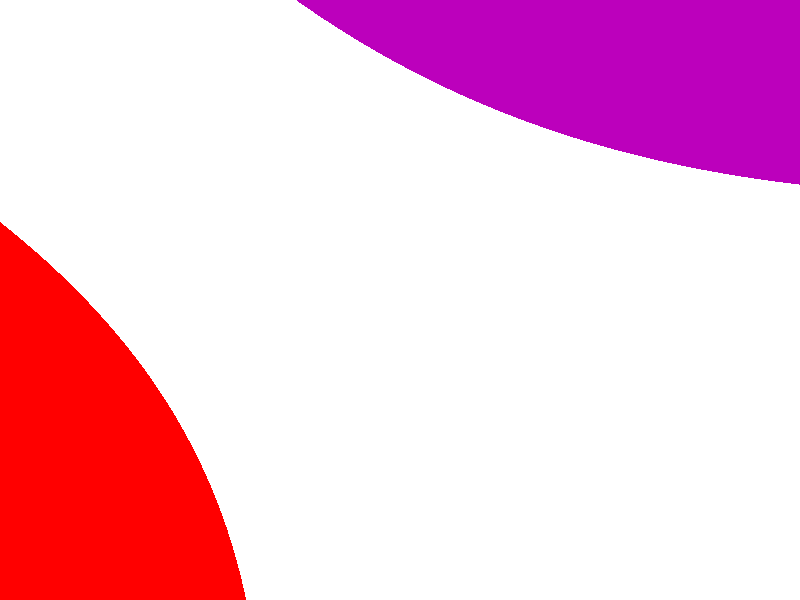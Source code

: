 #version 3.7;
global_settings{assumed_gamma 1.0}
camera{perspective location <0.0, 0.0, 0.0> right <1.0, 0.0, 0.0> up <0.0, 1.0, 0.0> direction <0.0, 0.0, 1.0> sky <0.0, 1.0, 0.0> look_at <0.0, 0.0, -1.0>}
light_source{<0.0, 0.0, 0.0> rgb<1.0,1.0,1.0>}
background{rgb<1,1,1>}
merge{object{sphere{<0.666667, -0.333333, -0.333333>,0.6} pigment{rgbft<1.0,0.0,0.0,0.1,0.2>}}object{sphere{<-0.333333, 0.666667, -0.333333>,0.6} pigment{rgbft<0.5,0.0,0.5,0.1,0.2>}}object{sphere{<-0.333333, -0.333333, 0.666667>,0.6} pigment{rgbft<0.0,1.0,0.0,0.1,0.2>}}}
